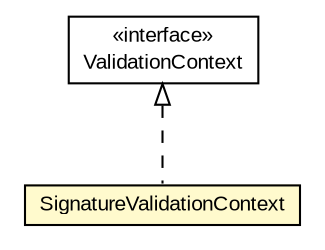 #!/usr/local/bin/dot
#
# Class diagram 
# Generated by UMLGraph version R5_6-24-gf6e263 (http://www.umlgraph.org/)
#

digraph G {
	edge [fontname="arial",fontsize=10,labelfontname="arial",labelfontsize=10];
	node [fontname="arial",fontsize=10,shape=plaintext];
	nodesep=0.25;
	ranksep=0.5;
	// eu.europa.esig.dss.validation.ValidationContext
	c653102 [label=<<table title="eu.europa.esig.dss.validation.ValidationContext" border="0" cellborder="1" cellspacing="0" cellpadding="2" port="p" href="./ValidationContext.html">
		<tr><td><table border="0" cellspacing="0" cellpadding="1">
<tr><td align="center" balign="center"> &#171;interface&#187; </td></tr>
<tr><td align="center" balign="center"> ValidationContext </td></tr>
		</table></td></tr>
		</table>>, URL="./ValidationContext.html", fontname="arial", fontcolor="black", fontsize=10.0];
	// eu.europa.esig.dss.validation.SignatureValidationContext
	c653110 [label=<<table title="eu.europa.esig.dss.validation.SignatureValidationContext" border="0" cellborder="1" cellspacing="0" cellpadding="2" port="p" bgcolor="lemonChiffon" href="./SignatureValidationContext.html">
		<tr><td><table border="0" cellspacing="0" cellpadding="1">
<tr><td align="center" balign="center"> SignatureValidationContext </td></tr>
		</table></td></tr>
		</table>>, URL="./SignatureValidationContext.html", fontname="arial", fontcolor="black", fontsize=10.0];
	//eu.europa.esig.dss.validation.SignatureValidationContext implements eu.europa.esig.dss.validation.ValidationContext
	c653102:p -> c653110:p [dir=back,arrowtail=empty,style=dashed];
}

